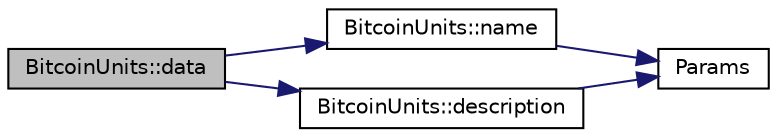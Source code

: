 digraph "BitcoinUnits::data"
{
  edge [fontname="Helvetica",fontsize="10",labelfontname="Helvetica",labelfontsize="10"];
  node [fontname="Helvetica",fontsize="10",shape=record];
  rankdir="LR";
  Node8 [label="BitcoinUnits::data",height=0.2,width=0.4,color="black", fillcolor="grey75", style="filled", fontcolor="black"];
  Node8 -> Node9 [color="midnightblue",fontsize="10",style="solid",fontname="Helvetica"];
  Node9 [label="BitcoinUnits::name",height=0.2,width=0.4,color="black", fillcolor="white", style="filled",URL="$class_bitcoin_units.html#a4cf46136434ed30728608e67e90a9cbe",tooltip="Short name. "];
  Node9 -> Node10 [color="midnightblue",fontsize="10",style="solid",fontname="Helvetica"];
  Node10 [label="Params",height=0.2,width=0.4,color="black", fillcolor="white", style="filled",URL="$chainparams_8cpp.html#ace5c5b706d71a324a417dd2db394fd4a",tooltip="Return the currently selected parameters. "];
  Node8 -> Node11 [color="midnightblue",fontsize="10",style="solid",fontname="Helvetica"];
  Node11 [label="BitcoinUnits::description",height=0.2,width=0.4,color="black", fillcolor="white", style="filled",URL="$class_bitcoin_units.html#a8918c3f3da1279d923256166aa7066ae",tooltip="Longer description. "];
  Node11 -> Node10 [color="midnightblue",fontsize="10",style="solid",fontname="Helvetica"];
}
